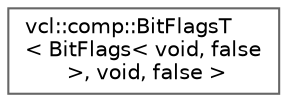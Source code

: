 digraph "Graphical Class Hierarchy"
{
 // LATEX_PDF_SIZE
  bgcolor="transparent";
  edge [fontname=Helvetica,fontsize=10,labelfontname=Helvetica,labelfontsize=10];
  node [fontname=Helvetica,fontsize=10,shape=box,height=0.2,width=0.4];
  rankdir="LR";
  Node0 [label="vcl::comp::BitFlagsT\l\< BitFlags\< void, false\l \>, void, false \>",height=0.2,width=0.4,color="grey40", fillcolor="white", style="filled",URL="$classvcl_1_1comp_1_1BitFlagsT.html",tooltip=" "];
}
